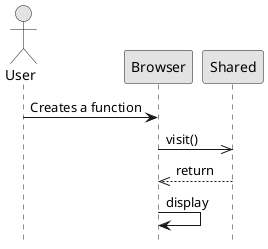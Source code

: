 @startuml analysis

skinparam monochrome true
skinparam shadowing false
hide footbox

actor User

User -> Browser : Creates a function
Browser ->> Shared : visit()

Shared -->> Browser : return
Browser -> Browser : display

@enduml